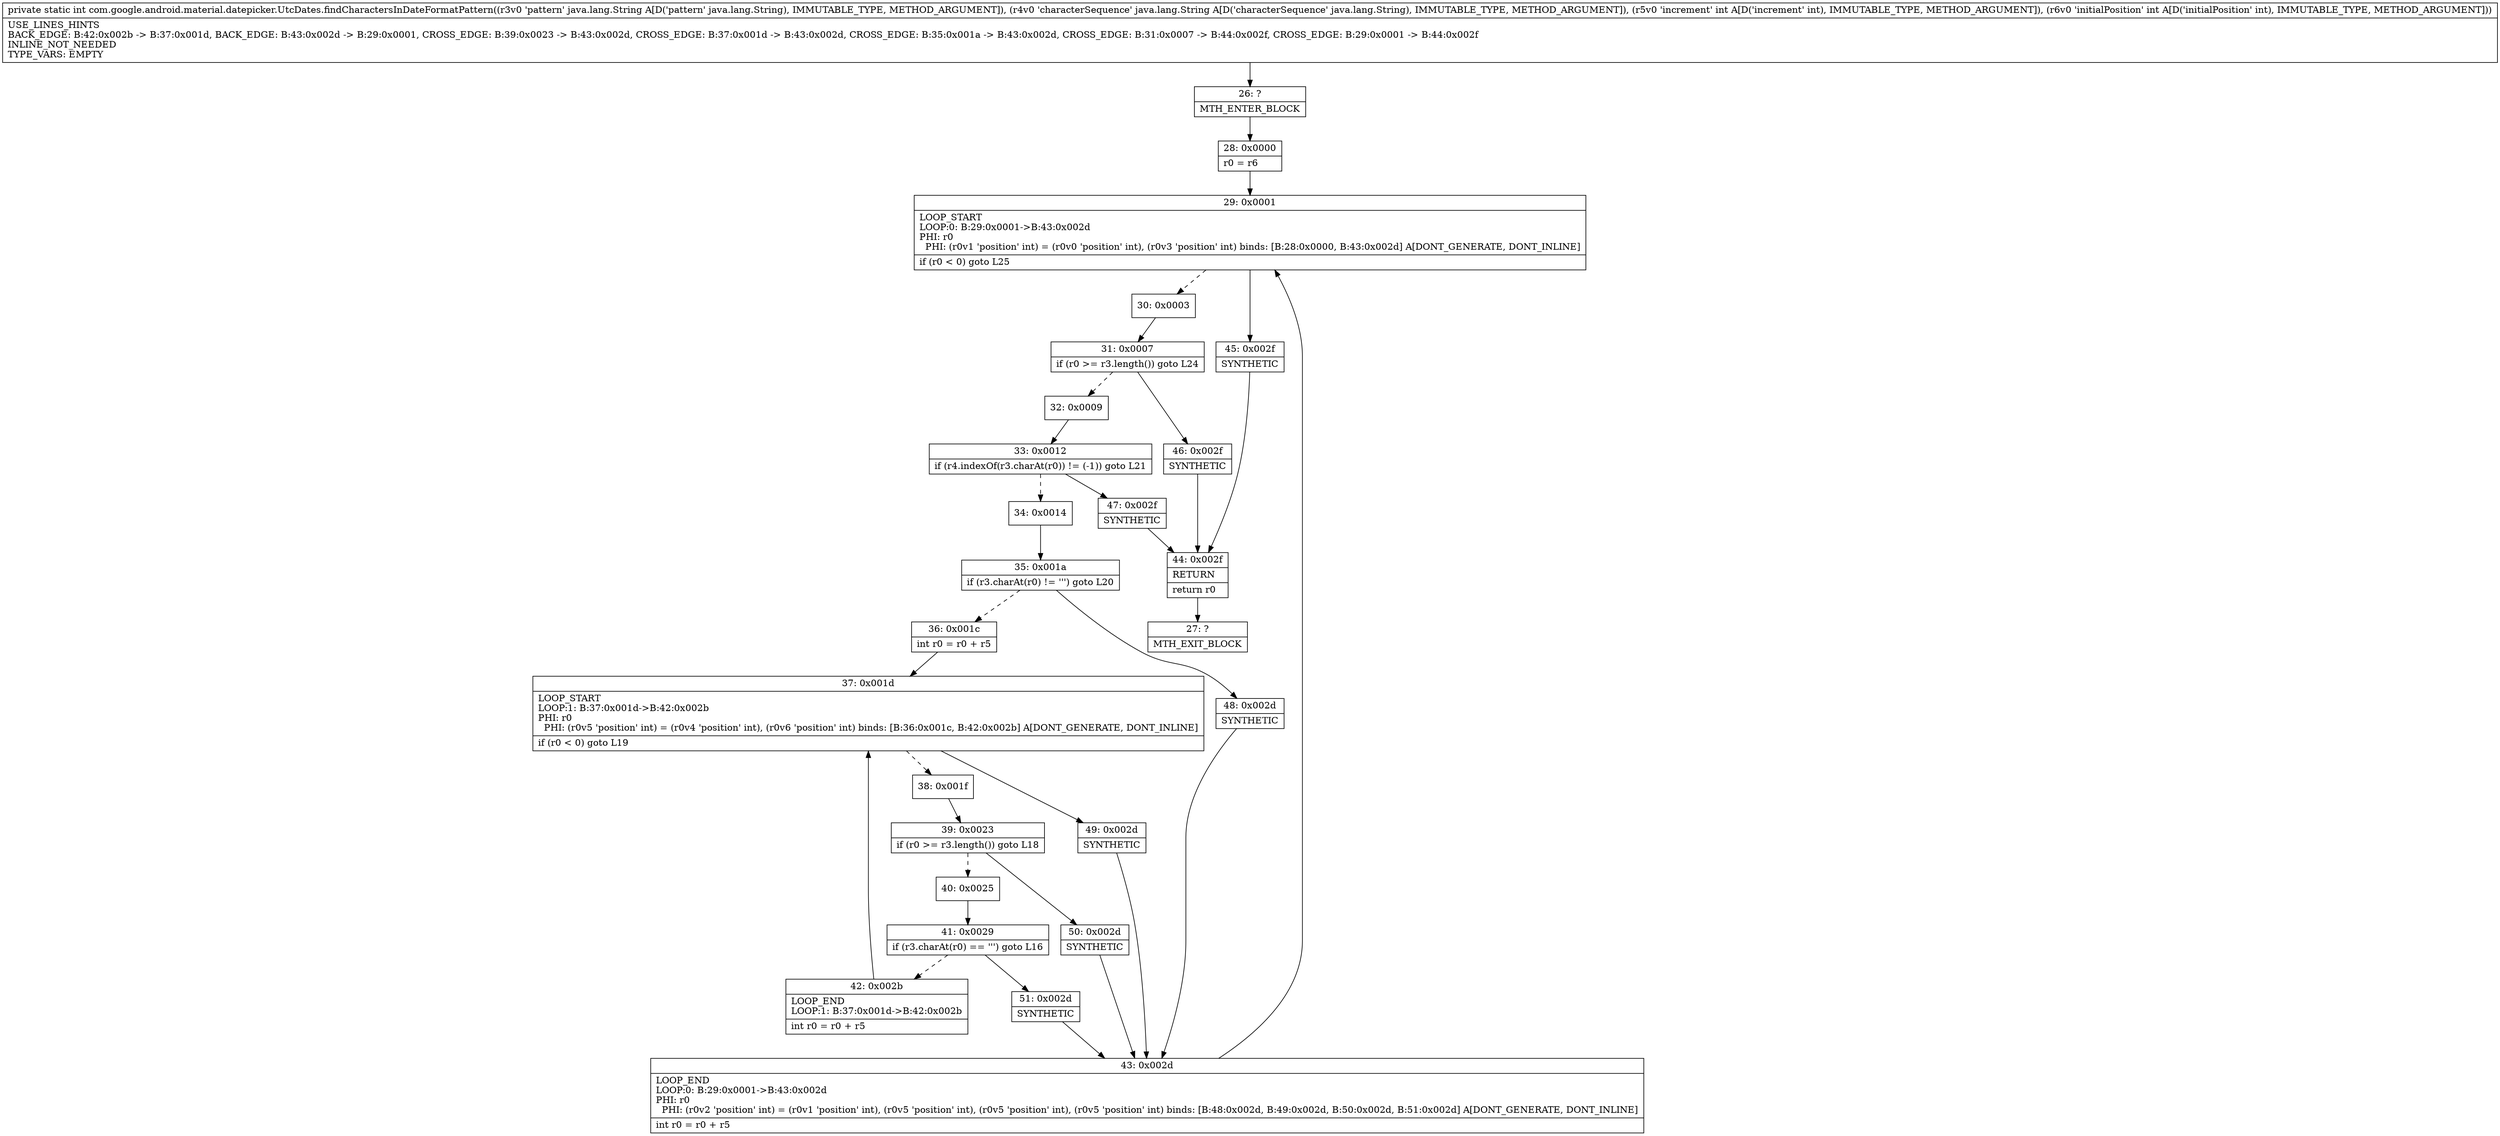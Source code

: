 digraph "CFG forcom.google.android.material.datepicker.UtcDates.findCharactersInDateFormatPattern(Ljava\/lang\/String;Ljava\/lang\/String;II)I" {
Node_26 [shape=record,label="{26\:\ ?|MTH_ENTER_BLOCK\l}"];
Node_28 [shape=record,label="{28\:\ 0x0000|r0 = r6\l}"];
Node_29 [shape=record,label="{29\:\ 0x0001|LOOP_START\lLOOP:0: B:29:0x0001\-\>B:43:0x002d\lPHI: r0 \l  PHI: (r0v1 'position' int) = (r0v0 'position' int), (r0v3 'position' int) binds: [B:28:0x0000, B:43:0x002d] A[DONT_GENERATE, DONT_INLINE]\l|if (r0 \< 0) goto L25\l}"];
Node_30 [shape=record,label="{30\:\ 0x0003}"];
Node_31 [shape=record,label="{31\:\ 0x0007|if (r0 \>= r3.length()) goto L24\l}"];
Node_32 [shape=record,label="{32\:\ 0x0009}"];
Node_33 [shape=record,label="{33\:\ 0x0012|if (r4.indexOf(r3.charAt(r0)) != (\-1)) goto L21\l}"];
Node_34 [shape=record,label="{34\:\ 0x0014}"];
Node_35 [shape=record,label="{35\:\ 0x001a|if (r3.charAt(r0) != ''') goto L20\l}"];
Node_36 [shape=record,label="{36\:\ 0x001c|int r0 = r0 + r5\l}"];
Node_37 [shape=record,label="{37\:\ 0x001d|LOOP_START\lLOOP:1: B:37:0x001d\-\>B:42:0x002b\lPHI: r0 \l  PHI: (r0v5 'position' int) = (r0v4 'position' int), (r0v6 'position' int) binds: [B:36:0x001c, B:42:0x002b] A[DONT_GENERATE, DONT_INLINE]\l|if (r0 \< 0) goto L19\l}"];
Node_38 [shape=record,label="{38\:\ 0x001f}"];
Node_39 [shape=record,label="{39\:\ 0x0023|if (r0 \>= r3.length()) goto L18\l}"];
Node_40 [shape=record,label="{40\:\ 0x0025}"];
Node_41 [shape=record,label="{41\:\ 0x0029|if (r3.charAt(r0) == ''') goto L16\l}"];
Node_42 [shape=record,label="{42\:\ 0x002b|LOOP_END\lLOOP:1: B:37:0x001d\-\>B:42:0x002b\l|int r0 = r0 + r5\l}"];
Node_51 [shape=record,label="{51\:\ 0x002d|SYNTHETIC\l}"];
Node_43 [shape=record,label="{43\:\ 0x002d|LOOP_END\lLOOP:0: B:29:0x0001\-\>B:43:0x002d\lPHI: r0 \l  PHI: (r0v2 'position' int) = (r0v1 'position' int), (r0v5 'position' int), (r0v5 'position' int), (r0v5 'position' int) binds: [B:48:0x002d, B:49:0x002d, B:50:0x002d, B:51:0x002d] A[DONT_GENERATE, DONT_INLINE]\l|int r0 = r0 + r5\l}"];
Node_50 [shape=record,label="{50\:\ 0x002d|SYNTHETIC\l}"];
Node_49 [shape=record,label="{49\:\ 0x002d|SYNTHETIC\l}"];
Node_48 [shape=record,label="{48\:\ 0x002d|SYNTHETIC\l}"];
Node_47 [shape=record,label="{47\:\ 0x002f|SYNTHETIC\l}"];
Node_44 [shape=record,label="{44\:\ 0x002f|RETURN\l|return r0\l}"];
Node_27 [shape=record,label="{27\:\ ?|MTH_EXIT_BLOCK\l}"];
Node_46 [shape=record,label="{46\:\ 0x002f|SYNTHETIC\l}"];
Node_45 [shape=record,label="{45\:\ 0x002f|SYNTHETIC\l}"];
MethodNode[shape=record,label="{private static int com.google.android.material.datepicker.UtcDates.findCharactersInDateFormatPattern((r3v0 'pattern' java.lang.String A[D('pattern' java.lang.String), IMMUTABLE_TYPE, METHOD_ARGUMENT]), (r4v0 'characterSequence' java.lang.String A[D('characterSequence' java.lang.String), IMMUTABLE_TYPE, METHOD_ARGUMENT]), (r5v0 'increment' int A[D('increment' int), IMMUTABLE_TYPE, METHOD_ARGUMENT]), (r6v0 'initialPosition' int A[D('initialPosition' int), IMMUTABLE_TYPE, METHOD_ARGUMENT]))  | USE_LINES_HINTS\lBACK_EDGE: B:42:0x002b \-\> B:37:0x001d, BACK_EDGE: B:43:0x002d \-\> B:29:0x0001, CROSS_EDGE: B:39:0x0023 \-\> B:43:0x002d, CROSS_EDGE: B:37:0x001d \-\> B:43:0x002d, CROSS_EDGE: B:35:0x001a \-\> B:43:0x002d, CROSS_EDGE: B:31:0x0007 \-\> B:44:0x002f, CROSS_EDGE: B:29:0x0001 \-\> B:44:0x002f\lINLINE_NOT_NEEDED\lTYPE_VARS: EMPTY\l}"];
MethodNode -> Node_26;Node_26 -> Node_28;
Node_28 -> Node_29;
Node_29 -> Node_30[style=dashed];
Node_29 -> Node_45;
Node_30 -> Node_31;
Node_31 -> Node_32[style=dashed];
Node_31 -> Node_46;
Node_32 -> Node_33;
Node_33 -> Node_34[style=dashed];
Node_33 -> Node_47;
Node_34 -> Node_35;
Node_35 -> Node_36[style=dashed];
Node_35 -> Node_48;
Node_36 -> Node_37;
Node_37 -> Node_38[style=dashed];
Node_37 -> Node_49;
Node_38 -> Node_39;
Node_39 -> Node_40[style=dashed];
Node_39 -> Node_50;
Node_40 -> Node_41;
Node_41 -> Node_42[style=dashed];
Node_41 -> Node_51;
Node_42 -> Node_37;
Node_51 -> Node_43;
Node_43 -> Node_29;
Node_50 -> Node_43;
Node_49 -> Node_43;
Node_48 -> Node_43;
Node_47 -> Node_44;
Node_44 -> Node_27;
Node_46 -> Node_44;
Node_45 -> Node_44;
}

